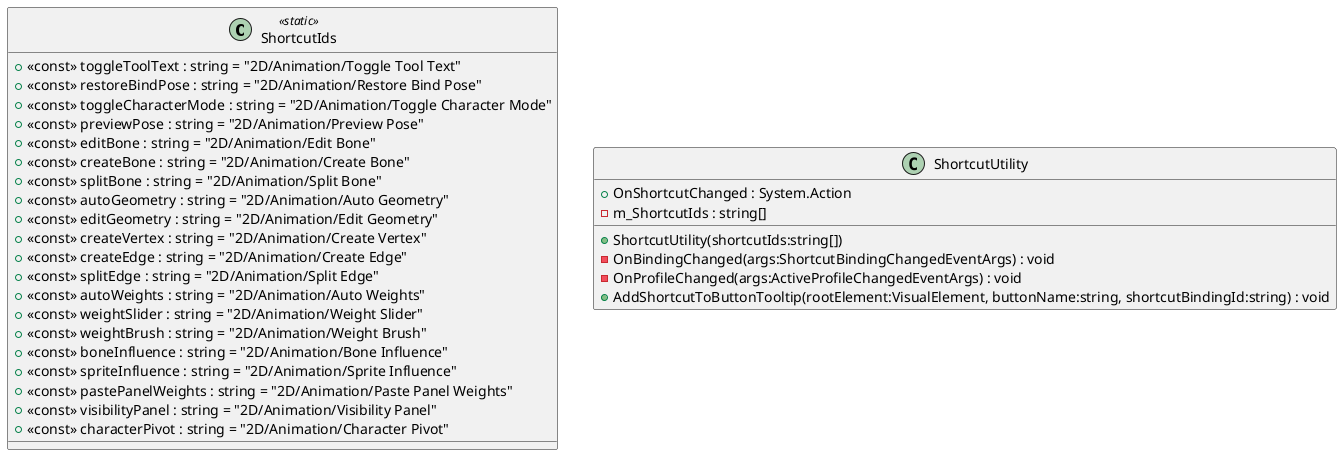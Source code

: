@startuml
class ShortcutIds <<static>> {
    + <<const>> toggleToolText : string = "2D/Animation/Toggle Tool Text"
    + <<const>> restoreBindPose : string = "2D/Animation/Restore Bind Pose"
    + <<const>> toggleCharacterMode : string = "2D/Animation/Toggle Character Mode"
    + <<const>> previewPose : string = "2D/Animation/Preview Pose"
    + <<const>> editBone : string = "2D/Animation/Edit Bone"
    + <<const>> createBone : string = "2D/Animation/Create Bone"
    + <<const>> splitBone : string = "2D/Animation/Split Bone"
    + <<const>> autoGeometry : string = "2D/Animation/Auto Geometry"
    + <<const>> editGeometry : string = "2D/Animation/Edit Geometry"
    + <<const>> createVertex : string = "2D/Animation/Create Vertex"
    + <<const>> createEdge : string = "2D/Animation/Create Edge"
    + <<const>> splitEdge : string = "2D/Animation/Split Edge"
    + <<const>> autoWeights : string = "2D/Animation/Auto Weights"
    + <<const>> weightSlider : string = "2D/Animation/Weight Slider"
    + <<const>> weightBrush : string = "2D/Animation/Weight Brush"
    + <<const>> boneInfluence : string = "2D/Animation/Bone Influence"
    + <<const>> spriteInfluence : string = "2D/Animation/Sprite Influence"
    + <<const>> pastePanelWeights : string = "2D/Animation/Paste Panel Weights"
    + <<const>> visibilityPanel : string = "2D/Animation/Visibility Panel"
    + <<const>> characterPivot : string = "2D/Animation/Character Pivot"
}
class ShortcutUtility {
    + OnShortcutChanged : System.Action
    - m_ShortcutIds : string[]
    + ShortcutUtility(shortcutIds:string[])
    - OnBindingChanged(args:ShortcutBindingChangedEventArgs) : void
    - OnProfileChanged(args:ActiveProfileChangedEventArgs) : void
    + AddShortcutToButtonTooltip(rootElement:VisualElement, buttonName:string, shortcutBindingId:string) : void
}
@enduml
